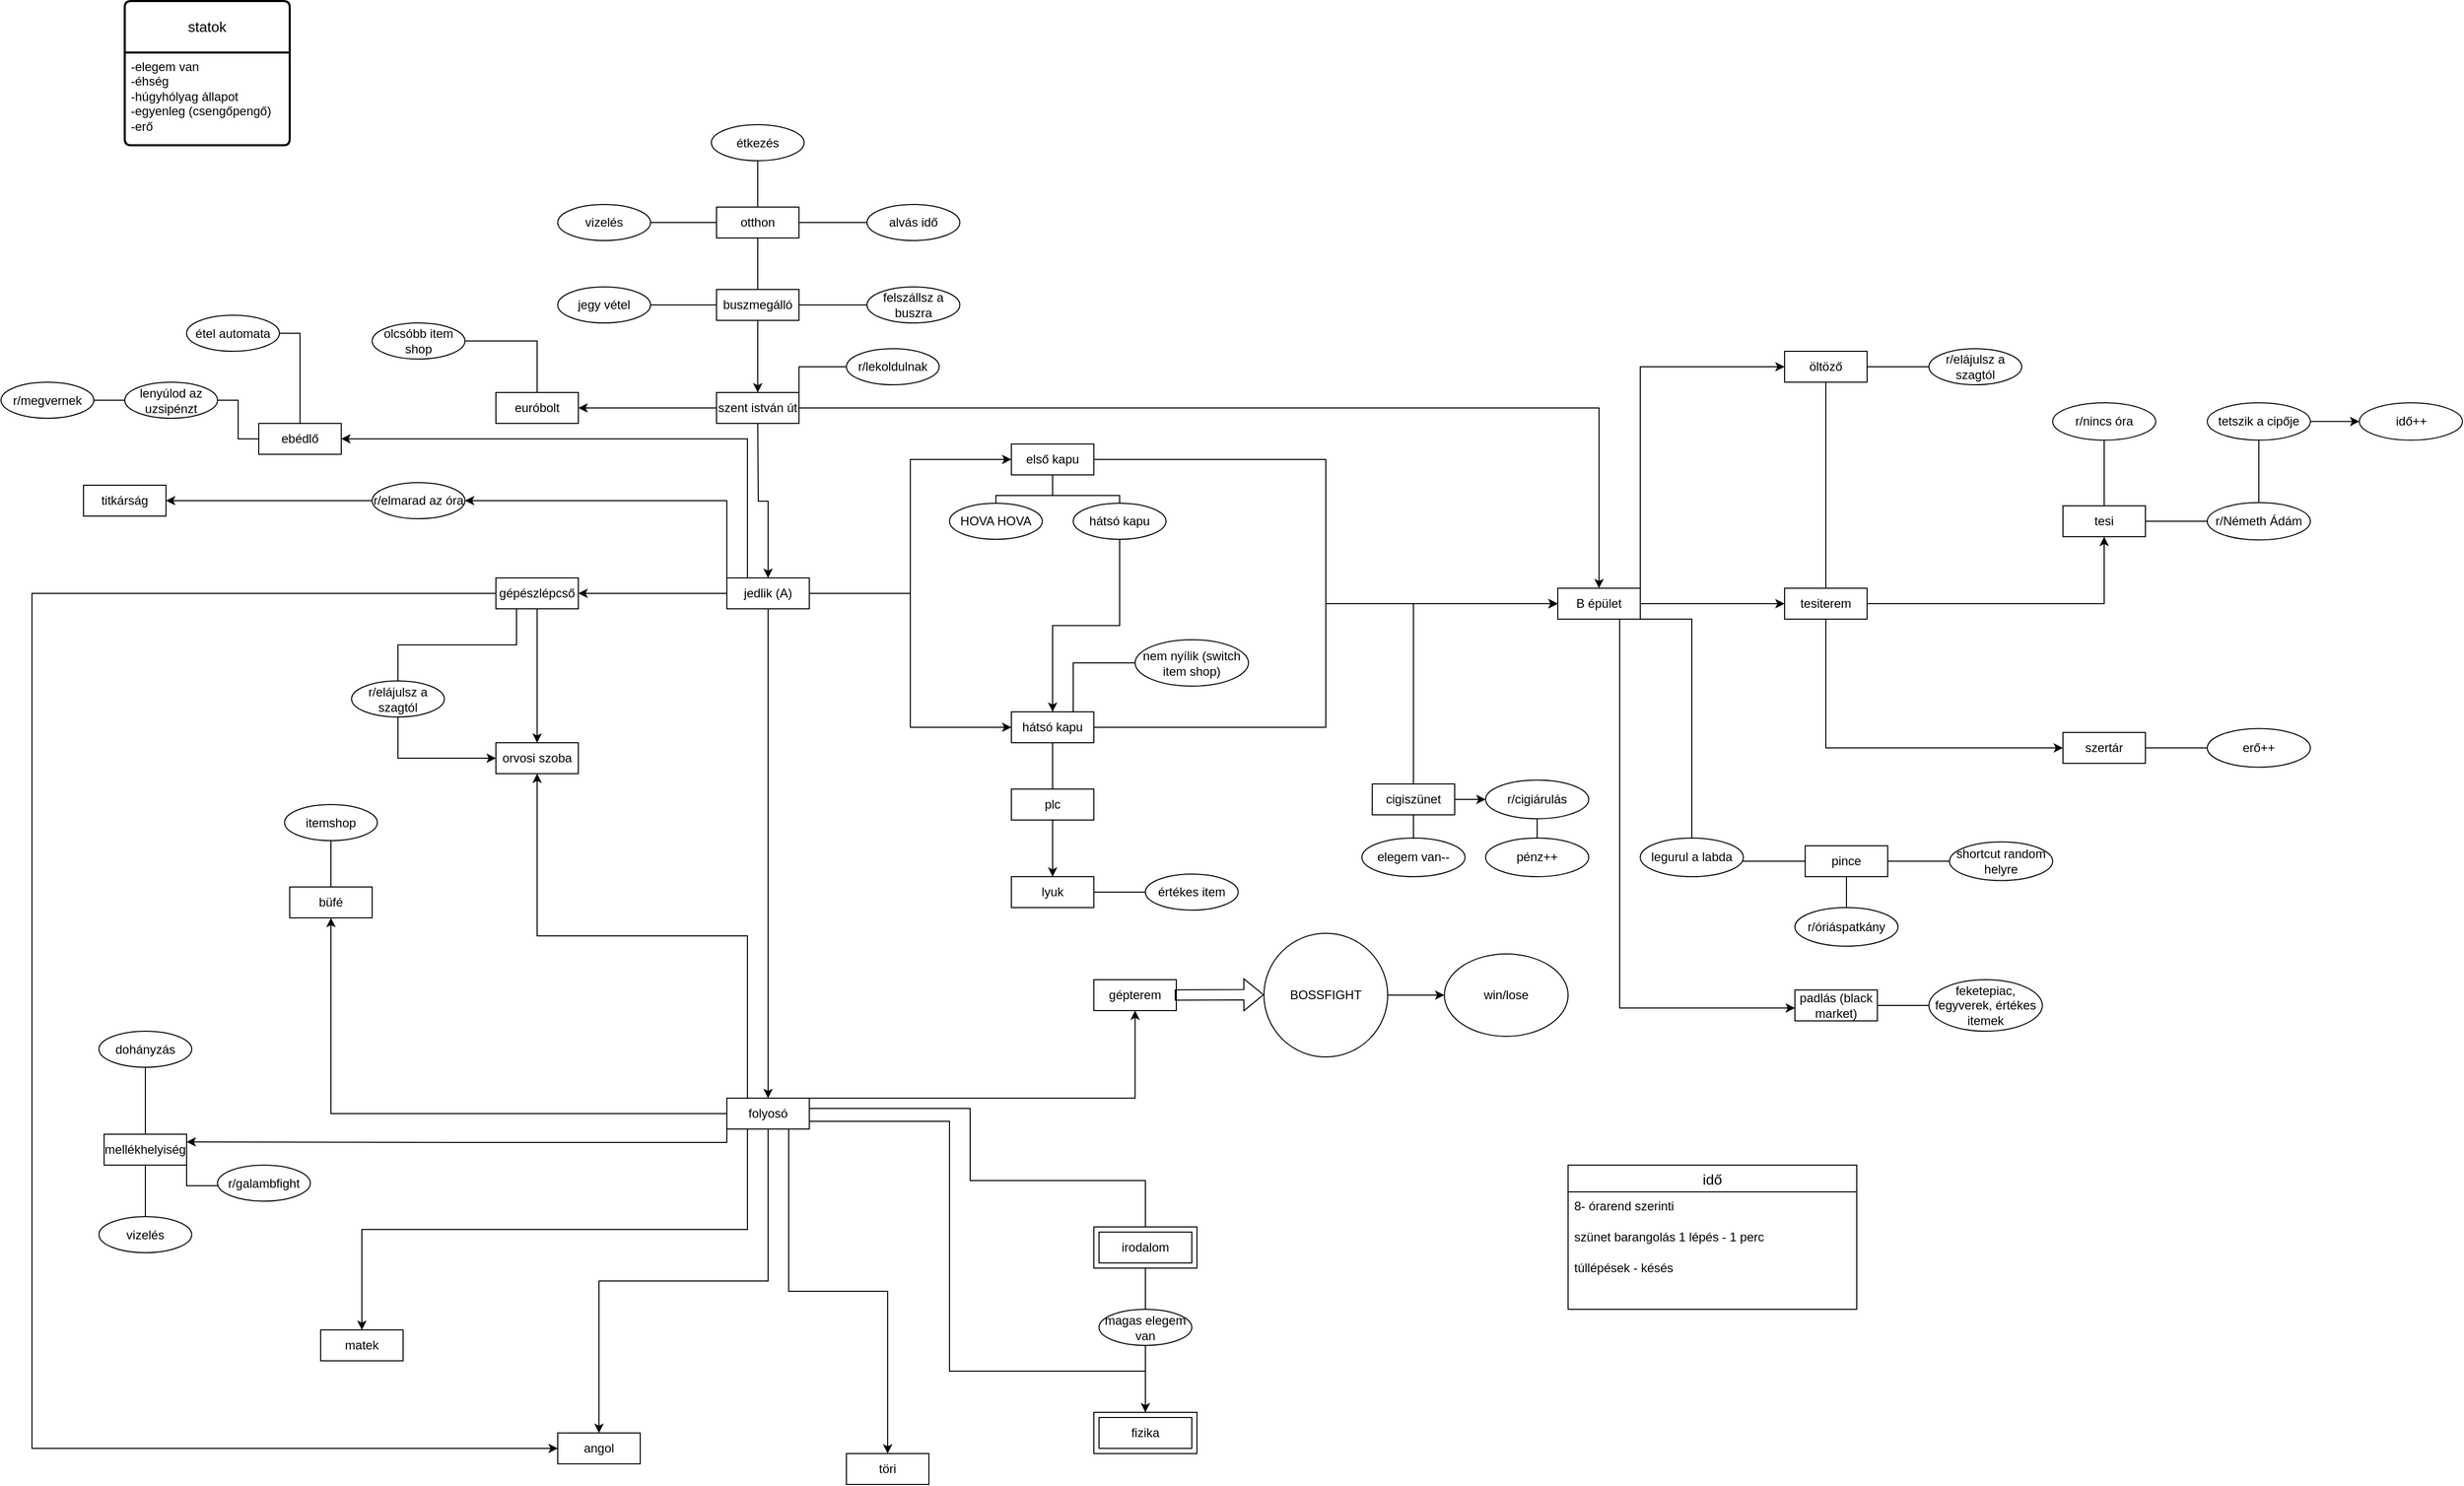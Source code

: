 <mxfile version="22.0.8" type="device">
  <diagram name="1 oldal" id="tu6M4VcM7T1I7CEPvptW">
    <mxGraphModel dx="2514" dy="2073" grid="1" gridSize="10" guides="1" tooltips="1" connect="1" arrows="1" fold="1" page="1" pageScale="1" pageWidth="827" pageHeight="1169" math="0" shadow="0">
      <root>
        <mxCell id="0" />
        <mxCell id="1" parent="0" />
        <mxCell id="aubDnxRcJxpnkFUwv6Uk-18" value="" style="edgeStyle=orthogonalEdgeStyle;rounded=0;orthogonalLoop=1;jettySize=auto;html=1;endArrow=none;endFill=0;" parent="1" source="aubDnxRcJxpnkFUwv6Uk-1" target="aubDnxRcJxpnkFUwv6Uk-17" edge="1">
          <mxGeometry relative="1" as="geometry" />
        </mxCell>
        <mxCell id="aubDnxRcJxpnkFUwv6Uk-1" value="otthon" style="rounded=0;whiteSpace=wrap;html=1;" parent="1" vertex="1">
          <mxGeometry x="374" y="60" width="80" height="30" as="geometry" />
        </mxCell>
        <mxCell id="aubDnxRcJxpnkFUwv6Uk-20" value="" style="edgeStyle=orthogonalEdgeStyle;rounded=0;orthogonalLoop=1;jettySize=auto;html=1;" parent="1" source="aubDnxRcJxpnkFUwv6Uk-17" target="aubDnxRcJxpnkFUwv6Uk-19" edge="1">
          <mxGeometry relative="1" as="geometry" />
        </mxCell>
        <mxCell id="aubDnxRcJxpnkFUwv6Uk-17" value="buszmegálló" style="rounded=0;whiteSpace=wrap;html=1;" parent="1" vertex="1">
          <mxGeometry x="374" y="140" width="80" height="30" as="geometry" />
        </mxCell>
        <mxCell id="aubDnxRcJxpnkFUwv6Uk-27" style="edgeStyle=orthogonalEdgeStyle;rounded=0;orthogonalLoop=1;jettySize=auto;html=1;exitX=1;exitY=0.5;exitDx=0;exitDy=0;" parent="1" source="aubDnxRcJxpnkFUwv6Uk-19" target="aubDnxRcJxpnkFUwv6Uk-25" edge="1">
          <mxGeometry relative="1" as="geometry" />
        </mxCell>
        <mxCell id="aubDnxRcJxpnkFUwv6Uk-82" style="edgeStyle=orthogonalEdgeStyle;rounded=0;orthogonalLoop=1;jettySize=auto;html=1;exitX=0;exitY=0.5;exitDx=0;exitDy=0;entryX=1;entryY=0.5;entryDx=0;entryDy=0;" parent="1" source="aubDnxRcJxpnkFUwv6Uk-19" target="aubDnxRcJxpnkFUwv6Uk-81" edge="1">
          <mxGeometry relative="1" as="geometry" />
        </mxCell>
        <mxCell id="aubDnxRcJxpnkFUwv6Uk-19" value="szent istván út" style="rounded=0;whiteSpace=wrap;html=1;" parent="1" vertex="1">
          <mxGeometry x="374" y="240" width="80" height="30" as="geometry" />
        </mxCell>
        <mxCell id="aubDnxRcJxpnkFUwv6Uk-21" value="" style="edgeStyle=orthogonalEdgeStyle;rounded=0;orthogonalLoop=1;jettySize=auto;html=1;" parent="1" target="aubDnxRcJxpnkFUwv6Uk-22" edge="1">
          <mxGeometry relative="1" as="geometry">
            <mxPoint x="414" y="270" as="sourcePoint" />
          </mxGeometry>
        </mxCell>
        <mxCell id="aubDnxRcJxpnkFUwv6Uk-24" value="" style="edgeStyle=orthogonalEdgeStyle;rounded=0;orthogonalLoop=1;jettySize=auto;html=1;" parent="1" source="aubDnxRcJxpnkFUwv6Uk-22" target="aubDnxRcJxpnkFUwv6Uk-23" edge="1">
          <mxGeometry relative="1" as="geometry" />
        </mxCell>
        <mxCell id="aubDnxRcJxpnkFUwv6Uk-29" style="edgeStyle=orthogonalEdgeStyle;rounded=0;orthogonalLoop=1;jettySize=auto;html=1;exitX=1;exitY=0.5;exitDx=0;exitDy=0;entryX=0;entryY=0.5;entryDx=0;entryDy=0;" parent="1" source="aubDnxRcJxpnkFUwv6Uk-22" target="aubDnxRcJxpnkFUwv6Uk-28" edge="1">
          <mxGeometry relative="1" as="geometry" />
        </mxCell>
        <mxCell id="aubDnxRcJxpnkFUwv6Uk-31" style="edgeStyle=orthogonalEdgeStyle;rounded=0;orthogonalLoop=1;jettySize=auto;html=1;exitX=1;exitY=0.5;exitDx=0;exitDy=0;entryX=0;entryY=0.5;entryDx=0;entryDy=0;" parent="1" source="aubDnxRcJxpnkFUwv6Uk-22" target="aubDnxRcJxpnkFUwv6Uk-26" edge="1">
          <mxGeometry relative="1" as="geometry" />
        </mxCell>
        <mxCell id="aubDnxRcJxpnkFUwv6Uk-84" style="edgeStyle=orthogonalEdgeStyle;rounded=0;orthogonalLoop=1;jettySize=auto;html=1;exitX=0;exitY=0.5;exitDx=0;exitDy=0;entryX=1;entryY=0.5;entryDx=0;entryDy=0;" parent="1" source="aubDnxRcJxpnkFUwv6Uk-22" target="aubDnxRcJxpnkFUwv6Uk-83" edge="1">
          <mxGeometry relative="1" as="geometry" />
        </mxCell>
        <mxCell id="aubDnxRcJxpnkFUwv6Uk-97" style="edgeStyle=orthogonalEdgeStyle;rounded=0;orthogonalLoop=1;jettySize=auto;html=1;exitX=0.25;exitY=0;exitDx=0;exitDy=0;entryX=1;entryY=0.5;entryDx=0;entryDy=0;" parent="1" source="aubDnxRcJxpnkFUwv6Uk-22" target="aubDnxRcJxpnkFUwv6Uk-96" edge="1">
          <mxGeometry relative="1" as="geometry" />
        </mxCell>
        <mxCell id="aubDnxRcJxpnkFUwv6Uk-99" style="edgeStyle=orthogonalEdgeStyle;rounded=0;orthogonalLoop=1;jettySize=auto;html=1;exitX=0;exitY=0;exitDx=0;exitDy=0;entryX=1;entryY=0.5;entryDx=0;entryDy=0;" parent="1" source="aubDnxRcJxpnkFUwv6Uk-124" target="aubDnxRcJxpnkFUwv6Uk-98" edge="1">
          <mxGeometry relative="1" as="geometry">
            <Array as="points">
              <mxPoint x="53" y="345" />
            </Array>
          </mxGeometry>
        </mxCell>
        <mxCell id="aubDnxRcJxpnkFUwv6Uk-22" value="jedlik (A)" style="rounded=0;whiteSpace=wrap;html=1;" parent="1" vertex="1">
          <mxGeometry x="384" y="420" width="80" height="30" as="geometry" />
        </mxCell>
        <mxCell id="aubDnxRcJxpnkFUwv6Uk-34" value="" style="edgeStyle=orthogonalEdgeStyle;rounded=0;orthogonalLoop=1;jettySize=auto;html=1;entryX=0.5;entryY=1;entryDx=0;entryDy=0;" parent="1" source="aubDnxRcJxpnkFUwv6Uk-23" target="aubDnxRcJxpnkFUwv6Uk-33" edge="1">
          <mxGeometry relative="1" as="geometry">
            <mxPoint x="-10" y="860" as="targetPoint" />
          </mxGeometry>
        </mxCell>
        <mxCell id="aubDnxRcJxpnkFUwv6Uk-36" style="edgeStyle=orthogonalEdgeStyle;rounded=0;orthogonalLoop=1;jettySize=auto;html=1;exitX=0;exitY=1;exitDx=0;exitDy=0;entryX=1;entryY=0.25;entryDx=0;entryDy=0;" parent="1" source="aubDnxRcJxpnkFUwv6Uk-23" target="aubDnxRcJxpnkFUwv6Uk-35" edge="1">
          <mxGeometry relative="1" as="geometry">
            <Array as="points">
              <mxPoint x="384" y="968" />
              <mxPoint x="130" y="968" />
            </Array>
          </mxGeometry>
        </mxCell>
        <mxCell id="aubDnxRcJxpnkFUwv6Uk-48" style="edgeStyle=orthogonalEdgeStyle;rounded=0;orthogonalLoop=1;jettySize=auto;html=1;exitX=1;exitY=0.5;exitDx=0;exitDy=0;" parent="1" source="aubDnxRcJxpnkFUwv6Uk-23" target="aubDnxRcJxpnkFUwv6Uk-47" edge="1">
          <mxGeometry relative="1" as="geometry">
            <Array as="points">
              <mxPoint x="464" y="925" />
            </Array>
          </mxGeometry>
        </mxCell>
        <mxCell id="aubDnxRcJxpnkFUwv6Uk-64" style="edgeStyle=orthogonalEdgeStyle;rounded=0;orthogonalLoop=1;jettySize=auto;html=1;exitX=1;exitY=0.25;exitDx=0;exitDy=0;entryX=0.5;entryY=0;entryDx=0;entryDy=0;endArrow=none;endFill=0;" parent="1" source="aubDnxRcJxpnkFUwv6Uk-23" target="aubDnxRcJxpnkFUwv6Uk-57" edge="1">
          <mxGeometry relative="1" as="geometry">
            <Array as="points">
              <mxPoint x="464" y="935" />
              <mxPoint x="620" y="935" />
              <mxPoint x="620" y="1005" />
              <mxPoint x="790" y="1005" />
            </Array>
          </mxGeometry>
        </mxCell>
        <mxCell id="aubDnxRcJxpnkFUwv6Uk-67" style="edgeStyle=orthogonalEdgeStyle;rounded=0;orthogonalLoop=1;jettySize=auto;html=1;exitX=1;exitY=0.75;exitDx=0;exitDy=0;" parent="1" source="aubDnxRcJxpnkFUwv6Uk-23" target="aubDnxRcJxpnkFUwv6Uk-58" edge="1">
          <mxGeometry relative="1" as="geometry">
            <Array as="points">
              <mxPoint x="600" y="948" />
              <mxPoint x="600" y="1190" />
            </Array>
          </mxGeometry>
        </mxCell>
        <mxCell id="aubDnxRcJxpnkFUwv6Uk-68" style="edgeStyle=orthogonalEdgeStyle;rounded=0;orthogonalLoop=1;jettySize=auto;html=1;exitX=0.75;exitY=1;exitDx=0;exitDy=0;" parent="1" source="aubDnxRcJxpnkFUwv6Uk-23" target="aubDnxRcJxpnkFUwv6Uk-52" edge="1">
          <mxGeometry relative="1" as="geometry" />
        </mxCell>
        <mxCell id="aubDnxRcJxpnkFUwv6Uk-69" style="edgeStyle=orthogonalEdgeStyle;rounded=0;orthogonalLoop=1;jettySize=auto;html=1;exitX=0.5;exitY=1;exitDx=0;exitDy=0;entryX=0.5;entryY=0;entryDx=0;entryDy=0;" parent="1" source="aubDnxRcJxpnkFUwv6Uk-23" target="aubDnxRcJxpnkFUwv6Uk-53" edge="1">
          <mxGeometry relative="1" as="geometry" />
        </mxCell>
        <mxCell id="aubDnxRcJxpnkFUwv6Uk-70" style="edgeStyle=orthogonalEdgeStyle;rounded=0;orthogonalLoop=1;jettySize=auto;html=1;exitX=0.25;exitY=1;exitDx=0;exitDy=0;entryX=0.5;entryY=0;entryDx=0;entryDy=0;" parent="1" source="aubDnxRcJxpnkFUwv6Uk-23" target="aubDnxRcJxpnkFUwv6Uk-54" edge="1">
          <mxGeometry relative="1" as="geometry" />
        </mxCell>
        <mxCell id="aubDnxRcJxpnkFUwv6Uk-87" style="edgeStyle=orthogonalEdgeStyle;rounded=0;orthogonalLoop=1;jettySize=auto;html=1;exitX=0.25;exitY=0;exitDx=0;exitDy=0;entryX=0.5;entryY=1;entryDx=0;entryDy=0;" parent="1" source="aubDnxRcJxpnkFUwv6Uk-23" target="aubDnxRcJxpnkFUwv6Uk-86" edge="1">
          <mxGeometry relative="1" as="geometry" />
        </mxCell>
        <mxCell id="aubDnxRcJxpnkFUwv6Uk-23" value="folyosó" style="rounded=0;whiteSpace=wrap;html=1;" parent="1" vertex="1">
          <mxGeometry x="384" y="925" width="80" height="30" as="geometry" />
        </mxCell>
        <mxCell id="aubDnxRcJxpnkFUwv6Uk-43" style="edgeStyle=orthogonalEdgeStyle;rounded=0;orthogonalLoop=1;jettySize=auto;html=1;exitX=1;exitY=0.5;exitDx=0;exitDy=0;" parent="1" source="aubDnxRcJxpnkFUwv6Uk-25" target="aubDnxRcJxpnkFUwv6Uk-37" edge="1">
          <mxGeometry relative="1" as="geometry" />
        </mxCell>
        <mxCell id="aubDnxRcJxpnkFUwv6Uk-44" style="edgeStyle=orthogonalEdgeStyle;rounded=0;orthogonalLoop=1;jettySize=auto;html=1;exitX=1;exitY=0;exitDx=0;exitDy=0;entryX=0;entryY=0.5;entryDx=0;entryDy=0;" parent="1" source="aubDnxRcJxpnkFUwv6Uk-25" target="aubDnxRcJxpnkFUwv6Uk-38" edge="1">
          <mxGeometry relative="1" as="geometry" />
        </mxCell>
        <mxCell id="aubDnxRcJxpnkFUwv6Uk-46" style="edgeStyle=orthogonalEdgeStyle;rounded=0;orthogonalLoop=1;jettySize=auto;html=1;exitX=0.75;exitY=1;exitDx=0;exitDy=0;entryX=0;entryY=0.25;entryDx=0;entryDy=0;" parent="1" source="aubDnxRcJxpnkFUwv6Uk-25" edge="1">
          <mxGeometry relative="1" as="geometry">
            <mxPoint x="1250" y="470" as="sourcePoint" />
            <mxPoint x="1420" y="837.5" as="targetPoint" />
            <Array as="points">
              <mxPoint x="1250" y="837" />
            </Array>
          </mxGeometry>
        </mxCell>
        <mxCell id="aubDnxRcJxpnkFUwv6Uk-25" value="B épület" style="rounded=0;whiteSpace=wrap;html=1;" parent="1" vertex="1">
          <mxGeometry x="1190" y="430" width="80" height="30" as="geometry" />
        </mxCell>
        <mxCell id="aubDnxRcJxpnkFUwv6Uk-32" style="edgeStyle=orthogonalEdgeStyle;rounded=0;orthogonalLoop=1;jettySize=auto;html=1;exitX=1;exitY=0.5;exitDx=0;exitDy=0;entryX=0;entryY=0.5;entryDx=0;entryDy=0;" parent="1" source="aubDnxRcJxpnkFUwv6Uk-26" target="aubDnxRcJxpnkFUwv6Uk-25" edge="1">
          <mxGeometry relative="1" as="geometry" />
        </mxCell>
        <mxCell id="aubDnxRcJxpnkFUwv6Uk-95" value="" style="edgeStyle=orthogonalEdgeStyle;rounded=0;orthogonalLoop=1;jettySize=auto;html=1;" parent="1" source="aubDnxRcJxpnkFUwv6Uk-26" target="aubDnxRcJxpnkFUwv6Uk-94" edge="1">
          <mxGeometry relative="1" as="geometry" />
        </mxCell>
        <mxCell id="aubDnxRcJxpnkFUwv6Uk-141" style="edgeStyle=orthogonalEdgeStyle;rounded=0;orthogonalLoop=1;jettySize=auto;html=1;exitX=0.75;exitY=0;exitDx=0;exitDy=0;entryX=0;entryY=0.5;entryDx=0;entryDy=0;endArrow=none;endFill=0;" parent="1" source="aubDnxRcJxpnkFUwv6Uk-26" target="aubDnxRcJxpnkFUwv6Uk-140" edge="1">
          <mxGeometry relative="1" as="geometry" />
        </mxCell>
        <mxCell id="aubDnxRcJxpnkFUwv6Uk-26" value="hátsó kapu" style="rounded=0;whiteSpace=wrap;html=1;" parent="1" vertex="1">
          <mxGeometry x="660" y="550" width="80" height="30" as="geometry" />
        </mxCell>
        <mxCell id="aubDnxRcJxpnkFUwv6Uk-30" style="edgeStyle=orthogonalEdgeStyle;rounded=0;orthogonalLoop=1;jettySize=auto;html=1;exitX=1;exitY=0.5;exitDx=0;exitDy=0;entryX=0;entryY=0.5;entryDx=0;entryDy=0;" parent="1" source="aubDnxRcJxpnkFUwv6Uk-28" target="aubDnxRcJxpnkFUwv6Uk-25" edge="1">
          <mxGeometry relative="1" as="geometry" />
        </mxCell>
        <mxCell id="aubDnxRcJxpnkFUwv6Uk-133" style="edgeStyle=orthogonalEdgeStyle;rounded=0;orthogonalLoop=1;jettySize=auto;html=1;exitX=0.5;exitY=1;exitDx=0;exitDy=0;entryX=0.5;entryY=0;entryDx=0;entryDy=0;endArrow=none;endFill=0;" parent="1" source="aubDnxRcJxpnkFUwv6Uk-28" target="aubDnxRcJxpnkFUwv6Uk-130" edge="1">
          <mxGeometry relative="1" as="geometry">
            <Array as="points">
              <mxPoint x="700" y="340" />
              <mxPoint x="765" y="340" />
            </Array>
          </mxGeometry>
        </mxCell>
        <mxCell id="aubDnxRcJxpnkFUwv6Uk-135" style="edgeStyle=orthogonalEdgeStyle;rounded=0;orthogonalLoop=1;jettySize=auto;html=1;exitX=0.5;exitY=1;exitDx=0;exitDy=0;endArrow=none;endFill=0;" parent="1" source="aubDnxRcJxpnkFUwv6Uk-28" target="aubDnxRcJxpnkFUwv6Uk-126" edge="1">
          <mxGeometry relative="1" as="geometry" />
        </mxCell>
        <mxCell id="aubDnxRcJxpnkFUwv6Uk-28" value="első kapu" style="rounded=0;whiteSpace=wrap;html=1;" parent="1" vertex="1">
          <mxGeometry x="660" y="290" width="80" height="30" as="geometry" />
        </mxCell>
        <mxCell id="aubDnxRcJxpnkFUwv6Uk-146" style="edgeStyle=orthogonalEdgeStyle;rounded=0;orthogonalLoop=1;jettySize=auto;html=1;exitX=0.5;exitY=0;exitDx=0;exitDy=0;endArrow=none;endFill=0;" parent="1" source="aubDnxRcJxpnkFUwv6Uk-33" target="aubDnxRcJxpnkFUwv6Uk-145" edge="1">
          <mxGeometry relative="1" as="geometry" />
        </mxCell>
        <mxCell id="aubDnxRcJxpnkFUwv6Uk-33" value="büfé" style="rounded=0;whiteSpace=wrap;html=1;" parent="1" vertex="1">
          <mxGeometry x="-40" y="720" width="80" height="30" as="geometry" />
        </mxCell>
        <mxCell id="aubDnxRcJxpnkFUwv6Uk-161" style="edgeStyle=orthogonalEdgeStyle;rounded=0;orthogonalLoop=1;jettySize=auto;html=1;exitX=0.5;exitY=1;exitDx=0;exitDy=0;endArrow=none;endFill=0;" parent="1" source="aubDnxRcJxpnkFUwv6Uk-35" target="aubDnxRcJxpnkFUwv6Uk-160" edge="1">
          <mxGeometry relative="1" as="geometry" />
        </mxCell>
        <mxCell id="aubDnxRcJxpnkFUwv6Uk-162" style="edgeStyle=orthogonalEdgeStyle;rounded=0;orthogonalLoop=1;jettySize=auto;html=1;exitX=0.5;exitY=0;exitDx=0;exitDy=0;endArrow=none;endFill=0;" parent="1" source="aubDnxRcJxpnkFUwv6Uk-35" target="aubDnxRcJxpnkFUwv6Uk-159" edge="1">
          <mxGeometry relative="1" as="geometry" />
        </mxCell>
        <mxCell id="aubDnxRcJxpnkFUwv6Uk-164" style="edgeStyle=orthogonalEdgeStyle;rounded=0;orthogonalLoop=1;jettySize=auto;html=1;exitX=1;exitY=1;exitDx=0;exitDy=0;endArrow=none;endFill=0;" parent="1" source="aubDnxRcJxpnkFUwv6Uk-35" target="aubDnxRcJxpnkFUwv6Uk-163" edge="1">
          <mxGeometry relative="1" as="geometry">
            <Array as="points">
              <mxPoint x="-140" y="1010" />
            </Array>
          </mxGeometry>
        </mxCell>
        <mxCell id="aubDnxRcJxpnkFUwv6Uk-35" value="mellékhelyiség" style="rounded=0;whiteSpace=wrap;html=1;" parent="1" vertex="1">
          <mxGeometry x="-220" y="960" width="80" height="30" as="geometry" />
        </mxCell>
        <mxCell id="aubDnxRcJxpnkFUwv6Uk-72" value="" style="edgeStyle=orthogonalEdgeStyle;rounded=0;orthogonalLoop=1;jettySize=auto;html=1;" parent="1" source="aubDnxRcJxpnkFUwv6Uk-37" target="aubDnxRcJxpnkFUwv6Uk-71" edge="1">
          <mxGeometry relative="1" as="geometry" />
        </mxCell>
        <mxCell id="aubDnxRcJxpnkFUwv6Uk-101" style="edgeStyle=orthogonalEdgeStyle;rounded=0;orthogonalLoop=1;jettySize=auto;html=1;exitX=0.5;exitY=1;exitDx=0;exitDy=0;entryX=0;entryY=0.5;entryDx=0;entryDy=0;" parent="1" source="aubDnxRcJxpnkFUwv6Uk-37" target="aubDnxRcJxpnkFUwv6Uk-100" edge="1">
          <mxGeometry relative="1" as="geometry" />
        </mxCell>
        <mxCell id="aubDnxRcJxpnkFUwv6Uk-37" value="tesiterem" style="rounded=0;whiteSpace=wrap;html=1;" parent="1" vertex="1">
          <mxGeometry x="1410" y="430" width="80" height="30" as="geometry" />
        </mxCell>
        <mxCell id="aubDnxRcJxpnkFUwv6Uk-39" value="" style="edgeStyle=orthogonalEdgeStyle;rounded=0;orthogonalLoop=1;jettySize=auto;html=1;endArrow=none;endFill=0;" parent="1" source="aubDnxRcJxpnkFUwv6Uk-38" target="aubDnxRcJxpnkFUwv6Uk-37" edge="1">
          <mxGeometry relative="1" as="geometry" />
        </mxCell>
        <mxCell id="aubDnxRcJxpnkFUwv6Uk-38" value="öltöző" style="rounded=0;whiteSpace=wrap;html=1;" parent="1" vertex="1">
          <mxGeometry x="1410" y="200" width="80" height="30" as="geometry" />
        </mxCell>
        <mxCell id="aubDnxRcJxpnkFUwv6Uk-171" style="edgeStyle=orthogonalEdgeStyle;rounded=0;orthogonalLoop=1;jettySize=auto;html=1;exitX=1;exitY=0.5;exitDx=0;exitDy=0;endArrow=none;endFill=0;" parent="1" source="aubDnxRcJxpnkFUwv6Uk-40" target="aubDnxRcJxpnkFUwv6Uk-170" edge="1">
          <mxGeometry relative="1" as="geometry" />
        </mxCell>
        <mxCell id="aubDnxRcJxpnkFUwv6Uk-173" style="edgeStyle=orthogonalEdgeStyle;rounded=0;orthogonalLoop=1;jettySize=auto;html=1;exitX=0.5;exitY=1;exitDx=0;exitDy=0;endArrow=none;endFill=0;" parent="1" source="aubDnxRcJxpnkFUwv6Uk-40" target="aubDnxRcJxpnkFUwv6Uk-172" edge="1">
          <mxGeometry relative="1" as="geometry" />
        </mxCell>
        <mxCell id="aubDnxRcJxpnkFUwv6Uk-40" value="pince" style="rounded=0;whiteSpace=wrap;html=1;" parent="1" vertex="1">
          <mxGeometry x="1430" y="680" width="80" height="30" as="geometry" />
        </mxCell>
        <mxCell id="aubDnxRcJxpnkFUwv6Uk-180" style="edgeStyle=orthogonalEdgeStyle;rounded=0;orthogonalLoop=1;jettySize=auto;html=1;exitX=1;exitY=0.5;exitDx=0;exitDy=0;endArrow=none;endFill=0;" parent="1" source="aubDnxRcJxpnkFUwv6Uk-45" target="aubDnxRcJxpnkFUwv6Uk-179" edge="1">
          <mxGeometry relative="1" as="geometry" />
        </mxCell>
        <mxCell id="aubDnxRcJxpnkFUwv6Uk-45" value="padlás (black market)" style="rounded=0;whiteSpace=wrap;html=1;" parent="1" vertex="1">
          <mxGeometry x="1420" y="820" width="80" height="30" as="geometry" />
        </mxCell>
        <mxCell id="aubDnxRcJxpnkFUwv6Uk-47" value="gépterem" style="rounded=0;whiteSpace=wrap;html=1;" parent="1" vertex="1">
          <mxGeometry x="740" y="810" width="80" height="30" as="geometry" />
        </mxCell>
        <mxCell id="aubDnxRcJxpnkFUwv6Uk-52" value="töri" style="rounded=0;whiteSpace=wrap;html=1;" parent="1" vertex="1">
          <mxGeometry x="500" y="1270" width="80" height="30" as="geometry" />
        </mxCell>
        <mxCell id="aubDnxRcJxpnkFUwv6Uk-53" value="angol" style="rounded=0;whiteSpace=wrap;html=1;" parent="1" vertex="1">
          <mxGeometry x="220" y="1250" width="80" height="30" as="geometry" />
        </mxCell>
        <mxCell id="aubDnxRcJxpnkFUwv6Uk-54" value="matek" style="rounded=0;whiteSpace=wrap;html=1;" parent="1" vertex="1">
          <mxGeometry x="-10" y="1150" width="80" height="30" as="geometry" />
        </mxCell>
        <mxCell id="aubDnxRcJxpnkFUwv6Uk-157" value="" style="edgeStyle=orthogonalEdgeStyle;rounded=0;orthogonalLoop=1;jettySize=auto;html=1;endArrow=none;endFill=0;" parent="1" source="aubDnxRcJxpnkFUwv6Uk-57" target="aubDnxRcJxpnkFUwv6Uk-156" edge="1">
          <mxGeometry relative="1" as="geometry" />
        </mxCell>
        <mxCell id="aubDnxRcJxpnkFUwv6Uk-57" value="irodalom" style="shape=ext;margin=3;double=1;whiteSpace=wrap;html=1;align=center;" parent="1" vertex="1">
          <mxGeometry x="740" y="1050" width="100" height="40" as="geometry" />
        </mxCell>
        <mxCell id="aubDnxRcJxpnkFUwv6Uk-158" style="edgeStyle=orthogonalEdgeStyle;rounded=0;orthogonalLoop=1;jettySize=auto;html=1;exitX=0.5;exitY=0;exitDx=0;exitDy=0;endArrow=none;endFill=0;" parent="1" source="aubDnxRcJxpnkFUwv6Uk-58" target="aubDnxRcJxpnkFUwv6Uk-156" edge="1">
          <mxGeometry relative="1" as="geometry" />
        </mxCell>
        <mxCell id="aubDnxRcJxpnkFUwv6Uk-58" value="fizika" style="shape=ext;margin=3;double=1;whiteSpace=wrap;html=1;align=center;" parent="1" vertex="1">
          <mxGeometry x="740" y="1230" width="100" height="40" as="geometry" />
        </mxCell>
        <mxCell id="aubDnxRcJxpnkFUwv6Uk-71" value="tesi" style="rounded=0;whiteSpace=wrap;html=1;" parent="1" vertex="1">
          <mxGeometry x="1680" y="350" width="80" height="30" as="geometry" />
        </mxCell>
        <mxCell id="aubDnxRcJxpnkFUwv6Uk-75" value="" style="shape=tableRow;horizontal=0;startSize=0;swimlaneHead=0;swimlaneBody=0;fillColor=none;collapsible=0;dropTarget=0;points=[[0,0.5],[1,0.5]];portConstraint=eastwest;top=0;left=0;right=0;bottom=0;" parent="1" vertex="1">
          <mxGeometry x="20" y="115" width="180" height="30" as="geometry" />
        </mxCell>
        <mxCell id="aubDnxRcJxpnkFUwv6Uk-76" value="" style="shape=partialRectangle;connectable=0;fillColor=none;top=0;left=0;bottom=0;right=0;editable=1;overflow=hidden;whiteSpace=wrap;html=1;" parent="aubDnxRcJxpnkFUwv6Uk-75" vertex="1">
          <mxGeometry width="30" height="30" as="geometry">
            <mxRectangle width="30" height="30" as="alternateBounds" />
          </mxGeometry>
        </mxCell>
        <mxCell id="aubDnxRcJxpnkFUwv6Uk-79" value="statok" style="swimlane;childLayout=stackLayout;horizontal=1;startSize=50;horizontalStack=0;rounded=1;fontSize=14;fontStyle=0;strokeWidth=2;resizeParent=0;resizeLast=1;shadow=0;dashed=0;align=center;arcSize=4;whiteSpace=wrap;html=1;" parent="1" vertex="1">
          <mxGeometry x="-200" y="-140" width="160" height="140" as="geometry">
            <mxRectangle x="-200" y="-140" width="80" height="50" as="alternateBounds" />
          </mxGeometry>
        </mxCell>
        <mxCell id="aubDnxRcJxpnkFUwv6Uk-80" value="-elegem van&lt;br&gt;-éhség&lt;br&gt;-húgyhólyag állapot&lt;br&gt;-egyenleg (csengőpengő)&lt;br&gt;-erő" style="align=left;strokeColor=none;fillColor=none;spacingLeft=4;fontSize=12;verticalAlign=top;resizable=0;rotatable=0;part=1;html=1;" parent="aubDnxRcJxpnkFUwv6Uk-79" vertex="1">
          <mxGeometry y="50" width="160" height="90" as="geometry" />
        </mxCell>
        <mxCell id="aubDnxRcJxpnkFUwv6Uk-81" value="euróbolt" style="rounded=0;whiteSpace=wrap;html=1;" parent="1" vertex="1">
          <mxGeometry x="160" y="240" width="80" height="30" as="geometry" />
        </mxCell>
        <mxCell id="aubDnxRcJxpnkFUwv6Uk-85" style="edgeStyle=orthogonalEdgeStyle;rounded=0;orthogonalLoop=1;jettySize=auto;html=1;exitX=0;exitY=0.5;exitDx=0;exitDy=0;entryX=0;entryY=0.5;entryDx=0;entryDy=0;" parent="1" source="aubDnxRcJxpnkFUwv6Uk-83" target="aubDnxRcJxpnkFUwv6Uk-53" edge="1">
          <mxGeometry relative="1" as="geometry">
            <Array as="points">
              <mxPoint x="-290" y="435" />
              <mxPoint x="-290" y="1265" />
            </Array>
          </mxGeometry>
        </mxCell>
        <mxCell id="aubDnxRcJxpnkFUwv6Uk-88" style="edgeStyle=orthogonalEdgeStyle;rounded=0;orthogonalLoop=1;jettySize=auto;html=1;exitX=0.5;exitY=1;exitDx=0;exitDy=0;entryX=0.5;entryY=0;entryDx=0;entryDy=0;" parent="1" source="aubDnxRcJxpnkFUwv6Uk-83" target="aubDnxRcJxpnkFUwv6Uk-86" edge="1">
          <mxGeometry relative="1" as="geometry" />
        </mxCell>
        <mxCell id="aubDnxRcJxpnkFUwv6Uk-143" style="edgeStyle=orthogonalEdgeStyle;rounded=0;orthogonalLoop=1;jettySize=auto;html=1;exitX=0.25;exitY=1;exitDx=0;exitDy=0;endArrow=none;endFill=0;" parent="1" source="aubDnxRcJxpnkFUwv6Uk-83" target="aubDnxRcJxpnkFUwv6Uk-142" edge="1">
          <mxGeometry relative="1" as="geometry" />
        </mxCell>
        <mxCell id="aubDnxRcJxpnkFUwv6Uk-83" value="gépészlépcső" style="rounded=0;whiteSpace=wrap;html=1;" parent="1" vertex="1">
          <mxGeometry x="160" y="420" width="80" height="30" as="geometry" />
        </mxCell>
        <mxCell id="aubDnxRcJxpnkFUwv6Uk-86" value="orvosi szoba" style="rounded=0;whiteSpace=wrap;html=1;" parent="1" vertex="1">
          <mxGeometry x="160" y="580" width="80" height="30" as="geometry" />
        </mxCell>
        <mxCell id="aubDnxRcJxpnkFUwv6Uk-92" style="edgeStyle=orthogonalEdgeStyle;rounded=0;orthogonalLoop=1;jettySize=auto;html=1;exitX=0.5;exitY=0;exitDx=0;exitDy=0;entryX=0;entryY=0.5;entryDx=0;entryDy=0;" parent="1" source="aubDnxRcJxpnkFUwv6Uk-89" target="aubDnxRcJxpnkFUwv6Uk-25" edge="1">
          <mxGeometry relative="1" as="geometry" />
        </mxCell>
        <mxCell id="aubDnxRcJxpnkFUwv6Uk-194" style="edgeStyle=orthogonalEdgeStyle;rounded=0;orthogonalLoop=1;jettySize=auto;html=1;exitX=1;exitY=0.5;exitDx=0;exitDy=0;" parent="1" source="aubDnxRcJxpnkFUwv6Uk-89" target="aubDnxRcJxpnkFUwv6Uk-193" edge="1">
          <mxGeometry relative="1" as="geometry" />
        </mxCell>
        <mxCell id="aubDnxRcJxpnkFUwv6Uk-89" value="cigiszünet" style="rounded=0;whiteSpace=wrap;html=1;" parent="1" vertex="1">
          <mxGeometry x="1010" y="620" width="80" height="30" as="geometry" />
        </mxCell>
        <mxCell id="aubDnxRcJxpnkFUwv6Uk-93" value="plc" style="rounded=0;whiteSpace=wrap;html=1;" parent="1" vertex="1">
          <mxGeometry x="660" y="625" width="80" height="30" as="geometry" />
        </mxCell>
        <mxCell id="aubDnxRcJxpnkFUwv6Uk-139" style="edgeStyle=orthogonalEdgeStyle;rounded=0;orthogonalLoop=1;jettySize=auto;html=1;exitX=1;exitY=0.5;exitDx=0;exitDy=0;endArrow=none;endFill=0;" parent="1" source="aubDnxRcJxpnkFUwv6Uk-94" target="aubDnxRcJxpnkFUwv6Uk-138" edge="1">
          <mxGeometry relative="1" as="geometry" />
        </mxCell>
        <mxCell id="aubDnxRcJxpnkFUwv6Uk-94" value="lyuk" style="rounded=0;whiteSpace=wrap;html=1;" parent="1" vertex="1">
          <mxGeometry x="660" y="710" width="80" height="30" as="geometry" />
        </mxCell>
        <mxCell id="aubDnxRcJxpnkFUwv6Uk-96" value="ebédlő" style="rounded=0;whiteSpace=wrap;html=1;" parent="1" vertex="1">
          <mxGeometry x="-70" y="270" width="80" height="30" as="geometry" />
        </mxCell>
        <mxCell id="aubDnxRcJxpnkFUwv6Uk-98" value="titkárság" style="rounded=0;whiteSpace=wrap;html=1;" parent="1" vertex="1">
          <mxGeometry x="-240" y="330" width="80" height="30" as="geometry" />
        </mxCell>
        <mxCell id="aubDnxRcJxpnkFUwv6Uk-166" style="edgeStyle=orthogonalEdgeStyle;rounded=0;orthogonalLoop=1;jettySize=auto;html=1;exitX=1;exitY=0.5;exitDx=0;exitDy=0;endArrow=none;endFill=0;" parent="1" source="aubDnxRcJxpnkFUwv6Uk-100" target="aubDnxRcJxpnkFUwv6Uk-165" edge="1">
          <mxGeometry relative="1" as="geometry" />
        </mxCell>
        <mxCell id="aubDnxRcJxpnkFUwv6Uk-100" value="szertár" style="rounded=0;whiteSpace=wrap;html=1;" parent="1" vertex="1">
          <mxGeometry x="1680" y="570" width="80" height="30" as="geometry" />
        </mxCell>
        <mxCell id="aubDnxRcJxpnkFUwv6Uk-104" value="" style="edgeStyle=orthogonalEdgeStyle;rounded=0;orthogonalLoop=1;jettySize=auto;html=1;endArrow=none;endFill=0;" parent="1" source="aubDnxRcJxpnkFUwv6Uk-103" target="aubDnxRcJxpnkFUwv6Uk-1" edge="1">
          <mxGeometry relative="1" as="geometry" />
        </mxCell>
        <mxCell id="aubDnxRcJxpnkFUwv6Uk-103" value="vizelés" style="ellipse;whiteSpace=wrap;html=1;align=center;" parent="1" vertex="1">
          <mxGeometry x="220" y="57.5" width="90" height="35" as="geometry" />
        </mxCell>
        <mxCell id="aubDnxRcJxpnkFUwv6Uk-106" value="" style="edgeStyle=orthogonalEdgeStyle;rounded=0;orthogonalLoop=1;jettySize=auto;html=1;endArrow=none;endFill=0;" parent="1" source="aubDnxRcJxpnkFUwv6Uk-105" target="aubDnxRcJxpnkFUwv6Uk-1" edge="1">
          <mxGeometry relative="1" as="geometry" />
        </mxCell>
        <mxCell id="aubDnxRcJxpnkFUwv6Uk-105" value="alvás idő" style="ellipse;whiteSpace=wrap;html=1;align=center;" parent="1" vertex="1">
          <mxGeometry x="520" y="57.5" width="90" height="35" as="geometry" />
        </mxCell>
        <mxCell id="aubDnxRcJxpnkFUwv6Uk-108" value="" style="edgeStyle=orthogonalEdgeStyle;rounded=0;orthogonalLoop=1;jettySize=auto;html=1;endArrow=none;endFill=0;" parent="1" source="aubDnxRcJxpnkFUwv6Uk-107" target="aubDnxRcJxpnkFUwv6Uk-1" edge="1">
          <mxGeometry relative="1" as="geometry">
            <Array as="points">
              <mxPoint x="414" y="30" />
              <mxPoint x="414" y="30" />
            </Array>
          </mxGeometry>
        </mxCell>
        <mxCell id="aubDnxRcJxpnkFUwv6Uk-107" value="étkezés" style="ellipse;whiteSpace=wrap;html=1;align=center;" parent="1" vertex="1">
          <mxGeometry x="369" y="-20" width="90" height="35" as="geometry" />
        </mxCell>
        <mxCell id="aubDnxRcJxpnkFUwv6Uk-112" value="" style="edgeStyle=orthogonalEdgeStyle;rounded=0;orthogonalLoop=1;jettySize=auto;html=1;endArrow=none;endFill=0;" parent="1" source="aubDnxRcJxpnkFUwv6Uk-109" target="aubDnxRcJxpnkFUwv6Uk-17" edge="1">
          <mxGeometry relative="1" as="geometry" />
        </mxCell>
        <mxCell id="aubDnxRcJxpnkFUwv6Uk-109" value="jegy vétel" style="ellipse;whiteSpace=wrap;html=1;align=center;" parent="1" vertex="1">
          <mxGeometry x="220" y="137.5" width="90" height="35" as="geometry" />
        </mxCell>
        <mxCell id="aubDnxRcJxpnkFUwv6Uk-111" value="" style="edgeStyle=orthogonalEdgeStyle;rounded=0;orthogonalLoop=1;jettySize=auto;html=1;endArrow=none;endFill=0;" parent="1" source="aubDnxRcJxpnkFUwv6Uk-110" target="aubDnxRcJxpnkFUwv6Uk-17" edge="1">
          <mxGeometry relative="1" as="geometry" />
        </mxCell>
        <mxCell id="aubDnxRcJxpnkFUwv6Uk-110" value="felszállsz a buszra" style="ellipse;whiteSpace=wrap;html=1;align=center;" parent="1" vertex="1">
          <mxGeometry x="520" y="137.5" width="90" height="35" as="geometry" />
        </mxCell>
        <mxCell id="aubDnxRcJxpnkFUwv6Uk-114" style="edgeStyle=orthogonalEdgeStyle;rounded=0;orthogonalLoop=1;jettySize=auto;html=1;exitX=0;exitY=0.5;exitDx=0;exitDy=0;entryX=1;entryY=0;entryDx=0;entryDy=0;endArrow=none;endFill=0;" parent="1" source="aubDnxRcJxpnkFUwv6Uk-113" target="aubDnxRcJxpnkFUwv6Uk-19" edge="1">
          <mxGeometry relative="1" as="geometry" />
        </mxCell>
        <mxCell id="aubDnxRcJxpnkFUwv6Uk-113" value="r/lekoldulnak" style="ellipse;whiteSpace=wrap;html=1;align=center;" parent="1" vertex="1">
          <mxGeometry x="500" y="197.5" width="90" height="35" as="geometry" />
        </mxCell>
        <mxCell id="aubDnxRcJxpnkFUwv6Uk-116" style="edgeStyle=orthogonalEdgeStyle;rounded=0;orthogonalLoop=1;jettySize=auto;html=1;exitX=1;exitY=0.5;exitDx=0;exitDy=0;endArrow=none;endFill=0;" parent="1" source="aubDnxRcJxpnkFUwv6Uk-115" target="aubDnxRcJxpnkFUwv6Uk-81" edge="1">
          <mxGeometry relative="1" as="geometry" />
        </mxCell>
        <mxCell id="aubDnxRcJxpnkFUwv6Uk-115" value="olcsóbb item shop" style="ellipse;whiteSpace=wrap;html=1;align=center;" parent="1" vertex="1">
          <mxGeometry x="40" y="172.5" width="90" height="35" as="geometry" />
        </mxCell>
        <mxCell id="aubDnxRcJxpnkFUwv6Uk-118" style="edgeStyle=orthogonalEdgeStyle;rounded=0;orthogonalLoop=1;jettySize=auto;html=1;exitX=1;exitY=0.5;exitDx=0;exitDy=0;endArrow=none;endFill=0;" parent="1" source="aubDnxRcJxpnkFUwv6Uk-117" target="aubDnxRcJxpnkFUwv6Uk-96" edge="1">
          <mxGeometry relative="1" as="geometry" />
        </mxCell>
        <mxCell id="aubDnxRcJxpnkFUwv6Uk-117" value="étel automata" style="ellipse;whiteSpace=wrap;html=1;align=center;" parent="1" vertex="1">
          <mxGeometry x="-140" y="165" width="90" height="35" as="geometry" />
        </mxCell>
        <mxCell id="aubDnxRcJxpnkFUwv6Uk-120" style="edgeStyle=orthogonalEdgeStyle;rounded=0;orthogonalLoop=1;jettySize=auto;html=1;exitX=1;exitY=0.5;exitDx=0;exitDy=0;entryX=0;entryY=0.5;entryDx=0;entryDy=0;endArrow=none;endFill=0;" parent="1" source="aubDnxRcJxpnkFUwv6Uk-119" target="aubDnxRcJxpnkFUwv6Uk-96" edge="1">
          <mxGeometry relative="1" as="geometry" />
        </mxCell>
        <mxCell id="aubDnxRcJxpnkFUwv6Uk-123" value="" style="edgeStyle=orthogonalEdgeStyle;rounded=0;orthogonalLoop=1;jettySize=auto;html=1;endArrow=none;endFill=0;" parent="1" source="aubDnxRcJxpnkFUwv6Uk-119" target="aubDnxRcJxpnkFUwv6Uk-122" edge="1">
          <mxGeometry relative="1" as="geometry" />
        </mxCell>
        <mxCell id="aubDnxRcJxpnkFUwv6Uk-119" value="lenyúlod az uzsipénzt" style="ellipse;whiteSpace=wrap;html=1;align=center;" parent="1" vertex="1">
          <mxGeometry x="-200" y="230" width="90" height="35" as="geometry" />
        </mxCell>
        <mxCell id="aubDnxRcJxpnkFUwv6Uk-122" value="r/megvernek" style="ellipse;whiteSpace=wrap;html=1;align=center;" parent="1" vertex="1">
          <mxGeometry x="-320" y="230" width="90" height="35" as="geometry" />
        </mxCell>
        <mxCell id="aubDnxRcJxpnkFUwv6Uk-125" value="" style="edgeStyle=orthogonalEdgeStyle;rounded=0;orthogonalLoop=1;jettySize=auto;html=1;exitX=0;exitY=0;exitDx=0;exitDy=0;entryX=1;entryY=0.5;entryDx=0;entryDy=0;" parent="1" source="aubDnxRcJxpnkFUwv6Uk-22" target="aubDnxRcJxpnkFUwv6Uk-124" edge="1">
          <mxGeometry relative="1" as="geometry">
            <mxPoint x="384" y="420" as="sourcePoint" />
            <mxPoint x="-160" y="345" as="targetPoint" />
          </mxGeometry>
        </mxCell>
        <mxCell id="aubDnxRcJxpnkFUwv6Uk-124" value="r/elmarad az óra" style="ellipse;whiteSpace=wrap;html=1;align=center;" parent="1" vertex="1">
          <mxGeometry x="40" y="327.5" width="90" height="35" as="geometry" />
        </mxCell>
        <mxCell id="aubDnxRcJxpnkFUwv6Uk-126" value="HOVA HOVA" style="ellipse;whiteSpace=wrap;html=1;align=center;" parent="1" vertex="1">
          <mxGeometry x="600" y="347.5" width="90" height="35" as="geometry" />
        </mxCell>
        <mxCell id="aubDnxRcJxpnkFUwv6Uk-134" style="edgeStyle=orthogonalEdgeStyle;rounded=0;orthogonalLoop=1;jettySize=auto;html=1;exitX=0.5;exitY=1;exitDx=0;exitDy=0;" parent="1" source="aubDnxRcJxpnkFUwv6Uk-130" target="aubDnxRcJxpnkFUwv6Uk-26" edge="1">
          <mxGeometry relative="1" as="geometry" />
        </mxCell>
        <mxCell id="aubDnxRcJxpnkFUwv6Uk-130" value="hátsó kapu" style="ellipse;whiteSpace=wrap;html=1;align=center;" parent="1" vertex="1">
          <mxGeometry x="720" y="347.5" width="90" height="35" as="geometry" />
        </mxCell>
        <mxCell id="aubDnxRcJxpnkFUwv6Uk-138" value="értékes item" style="ellipse;whiteSpace=wrap;html=1;align=center;" parent="1" vertex="1">
          <mxGeometry x="790" y="707.5" width="90" height="35" as="geometry" />
        </mxCell>
        <mxCell id="aubDnxRcJxpnkFUwv6Uk-140" value="nem nyílik (switch item shop)" style="ellipse;whiteSpace=wrap;html=1;align=center;" parent="1" vertex="1">
          <mxGeometry x="780" y="480" width="110" height="45" as="geometry" />
        </mxCell>
        <mxCell id="aubDnxRcJxpnkFUwv6Uk-144" style="edgeStyle=orthogonalEdgeStyle;rounded=0;orthogonalLoop=1;jettySize=auto;html=1;exitX=0.5;exitY=1;exitDx=0;exitDy=0;entryX=0;entryY=0.5;entryDx=0;entryDy=0;" parent="1" source="aubDnxRcJxpnkFUwv6Uk-142" target="aubDnxRcJxpnkFUwv6Uk-86" edge="1">
          <mxGeometry relative="1" as="geometry" />
        </mxCell>
        <mxCell id="aubDnxRcJxpnkFUwv6Uk-142" value="r/elájulsz a szagtól" style="ellipse;whiteSpace=wrap;html=1;align=center;" parent="1" vertex="1">
          <mxGeometry x="20" y="520" width="90" height="35" as="geometry" />
        </mxCell>
        <mxCell id="aubDnxRcJxpnkFUwv6Uk-145" value="itemshop" style="ellipse;whiteSpace=wrap;html=1;align=center;" parent="1" vertex="1">
          <mxGeometry x="-45" y="640" width="90" height="35" as="geometry" />
        </mxCell>
        <mxCell id="aubDnxRcJxpnkFUwv6Uk-154" value="" style="edgeStyle=orthogonalEdgeStyle;rounded=0;orthogonalLoop=1;jettySize=auto;html=1;" parent="1" source="aubDnxRcJxpnkFUwv6Uk-148" target="aubDnxRcJxpnkFUwv6Uk-153" edge="1">
          <mxGeometry relative="1" as="geometry" />
        </mxCell>
        <mxCell id="aubDnxRcJxpnkFUwv6Uk-148" value="BOSSFIGHT" style="ellipse;whiteSpace=wrap;html=1;align=center;" parent="1" vertex="1">
          <mxGeometry x="905" y="765" width="120" height="120" as="geometry" />
        </mxCell>
        <mxCell id="aubDnxRcJxpnkFUwv6Uk-152" value="" style="shape=flexArrow;endArrow=classic;html=1;rounded=0;entryX=0.013;entryY=0.54;entryDx=0;entryDy=0;entryPerimeter=0;" parent="1" edge="1">
          <mxGeometry width="50" height="50" relative="1" as="geometry">
            <mxPoint x="818.44" y="824.83" as="sourcePoint" />
            <mxPoint x="905" y="824.63" as="targetPoint" />
          </mxGeometry>
        </mxCell>
        <mxCell id="aubDnxRcJxpnkFUwv6Uk-153" value="win/lose" style="ellipse;whiteSpace=wrap;html=1;" parent="1" vertex="1">
          <mxGeometry x="1080" y="785" width="120" height="80" as="geometry" />
        </mxCell>
        <mxCell id="aubDnxRcJxpnkFUwv6Uk-156" value="magas elegem van" style="ellipse;whiteSpace=wrap;html=1;align=center;" parent="1" vertex="1">
          <mxGeometry x="745" y="1130" width="90" height="35" as="geometry" />
        </mxCell>
        <mxCell id="aubDnxRcJxpnkFUwv6Uk-159" value="dohányzás" style="ellipse;whiteSpace=wrap;html=1;align=center;" parent="1" vertex="1">
          <mxGeometry x="-225" y="860" width="90" height="35" as="geometry" />
        </mxCell>
        <mxCell id="aubDnxRcJxpnkFUwv6Uk-160" value="vizelés" style="ellipse;whiteSpace=wrap;html=1;align=center;" parent="1" vertex="1">
          <mxGeometry x="-225" y="1040" width="90" height="35" as="geometry" />
        </mxCell>
        <mxCell id="aubDnxRcJxpnkFUwv6Uk-163" value="r/galambfight" style="ellipse;whiteSpace=wrap;html=1;align=center;" parent="1" vertex="1">
          <mxGeometry x="-110" y="990" width="90" height="35" as="geometry" />
        </mxCell>
        <mxCell id="aubDnxRcJxpnkFUwv6Uk-165" value="erő++" style="ellipse;whiteSpace=wrap;html=1;align=center;" parent="1" vertex="1">
          <mxGeometry x="1820" y="566.25" width="100" height="37.5" as="geometry" />
        </mxCell>
        <mxCell id="aubDnxRcJxpnkFUwv6Uk-168" value="" style="edgeStyle=orthogonalEdgeStyle;rounded=0;orthogonalLoop=1;jettySize=auto;html=1;exitX=1;exitY=1;exitDx=0;exitDy=0;entryX=0;entryY=0.5;entryDx=0;entryDy=0;" parent="1" source="aubDnxRcJxpnkFUwv6Uk-25" target="aubDnxRcJxpnkFUwv6Uk-167" edge="1">
          <mxGeometry relative="1" as="geometry">
            <mxPoint x="1270" y="460" as="sourcePoint" />
            <mxPoint x="1410" y="695" as="targetPoint" />
            <Array as="points">
              <mxPoint x="1320" y="460" />
              <mxPoint x="1320" y="691" />
            </Array>
          </mxGeometry>
        </mxCell>
        <mxCell id="aubDnxRcJxpnkFUwv6Uk-169" value="" style="edgeStyle=orthogonalEdgeStyle;rounded=0;orthogonalLoop=1;jettySize=auto;html=1;endArrow=none;endFill=0;" parent="1" source="aubDnxRcJxpnkFUwv6Uk-167" target="aubDnxRcJxpnkFUwv6Uk-40" edge="1">
          <mxGeometry relative="1" as="geometry">
            <Array as="points">
              <mxPoint x="1390" y="695" />
              <mxPoint x="1390" y="695" />
            </Array>
          </mxGeometry>
        </mxCell>
        <mxCell id="aubDnxRcJxpnkFUwv6Uk-167" value="legurul a labda" style="ellipse;whiteSpace=wrap;html=1;align=center;" parent="1" vertex="1">
          <mxGeometry x="1270" y="672.5" width="100" height="37.5" as="geometry" />
        </mxCell>
        <mxCell id="aubDnxRcJxpnkFUwv6Uk-170" value="shortcut random helyre" style="ellipse;whiteSpace=wrap;html=1;align=center;" parent="1" vertex="1">
          <mxGeometry x="1570" y="676.25" width="100" height="37.5" as="geometry" />
        </mxCell>
        <mxCell id="aubDnxRcJxpnkFUwv6Uk-172" value="r/óriáspatkány" style="ellipse;whiteSpace=wrap;html=1;align=center;" parent="1" vertex="1">
          <mxGeometry x="1420" y="740" width="100" height="37.5" as="geometry" />
        </mxCell>
        <mxCell id="aubDnxRcJxpnkFUwv6Uk-179" value="feketepiac, fegyverek, értékes itemek" style="ellipse;whiteSpace=wrap;html=1;align=center;" parent="1" vertex="1">
          <mxGeometry x="1550" y="810" width="110" height="50" as="geometry" />
        </mxCell>
        <mxCell id="aubDnxRcJxpnkFUwv6Uk-182" style="edgeStyle=orthogonalEdgeStyle;rounded=0;orthogonalLoop=1;jettySize=auto;html=1;exitX=0.5;exitY=1;exitDx=0;exitDy=0;endArrow=none;endFill=0;" parent="1" source="aubDnxRcJxpnkFUwv6Uk-181" target="aubDnxRcJxpnkFUwv6Uk-71" edge="1">
          <mxGeometry relative="1" as="geometry" />
        </mxCell>
        <mxCell id="aubDnxRcJxpnkFUwv6Uk-181" value="r/nincs óra" style="ellipse;whiteSpace=wrap;html=1;align=center;" parent="1" vertex="1">
          <mxGeometry x="1670" y="250" width="100" height="36.25" as="geometry" />
        </mxCell>
        <mxCell id="aubDnxRcJxpnkFUwv6Uk-184" value="" style="edgeStyle=orthogonalEdgeStyle;rounded=0;orthogonalLoop=1;jettySize=auto;html=1;endArrow=none;endFill=0;" parent="1" source="aubDnxRcJxpnkFUwv6Uk-183" target="aubDnxRcJxpnkFUwv6Uk-71" edge="1">
          <mxGeometry relative="1" as="geometry" />
        </mxCell>
        <mxCell id="aubDnxRcJxpnkFUwv6Uk-186" value="" style="edgeStyle=orthogonalEdgeStyle;rounded=0;orthogonalLoop=1;jettySize=auto;html=1;endArrow=none;endFill=0;" parent="1" source="aubDnxRcJxpnkFUwv6Uk-183" target="aubDnxRcJxpnkFUwv6Uk-185" edge="1">
          <mxGeometry relative="1" as="geometry" />
        </mxCell>
        <mxCell id="aubDnxRcJxpnkFUwv6Uk-183" value="r/Németh Ádám" style="ellipse;whiteSpace=wrap;html=1;align=center;" parent="1" vertex="1">
          <mxGeometry x="1820" y="346.88" width="100" height="36.25" as="geometry" />
        </mxCell>
        <mxCell id="aubDnxRcJxpnkFUwv6Uk-188" value="" style="edgeStyle=orthogonalEdgeStyle;rounded=0;orthogonalLoop=1;jettySize=auto;html=1;" parent="1" source="aubDnxRcJxpnkFUwv6Uk-185" target="aubDnxRcJxpnkFUwv6Uk-187" edge="1">
          <mxGeometry relative="1" as="geometry" />
        </mxCell>
        <mxCell id="aubDnxRcJxpnkFUwv6Uk-185" value="tetszik a cipője" style="ellipse;whiteSpace=wrap;html=1;align=center;" parent="1" vertex="1">
          <mxGeometry x="1820" y="250" width="100" height="36.25" as="geometry" />
        </mxCell>
        <mxCell id="aubDnxRcJxpnkFUwv6Uk-187" value="idő++" style="ellipse;whiteSpace=wrap;html=1;align=center;" parent="1" vertex="1">
          <mxGeometry x="1967.5" y="250" width="100" height="36.25" as="geometry" />
        </mxCell>
        <mxCell id="aubDnxRcJxpnkFUwv6Uk-190" value="" style="edgeStyle=orthogonalEdgeStyle;rounded=0;orthogonalLoop=1;jettySize=auto;html=1;endArrow=none;endFill=0;" parent="1" source="aubDnxRcJxpnkFUwv6Uk-189" target="aubDnxRcJxpnkFUwv6Uk-38" edge="1">
          <mxGeometry relative="1" as="geometry" />
        </mxCell>
        <mxCell id="aubDnxRcJxpnkFUwv6Uk-189" value="r/elájulsz a szagtól" style="ellipse;whiteSpace=wrap;html=1;align=center;" parent="1" vertex="1">
          <mxGeometry x="1550" y="197.5" width="90" height="35" as="geometry" />
        </mxCell>
        <mxCell id="aubDnxRcJxpnkFUwv6Uk-192" style="edgeStyle=orthogonalEdgeStyle;rounded=0;orthogonalLoop=1;jettySize=auto;html=1;exitX=0.5;exitY=0;exitDx=0;exitDy=0;endArrow=none;endFill=0;" parent="1" source="aubDnxRcJxpnkFUwv6Uk-191" target="aubDnxRcJxpnkFUwv6Uk-89" edge="1">
          <mxGeometry relative="1" as="geometry" />
        </mxCell>
        <mxCell id="aubDnxRcJxpnkFUwv6Uk-191" value="elegem van--" style="ellipse;whiteSpace=wrap;html=1;align=center;" parent="1" vertex="1">
          <mxGeometry x="1000" y="672.5" width="100" height="37.5" as="geometry" />
        </mxCell>
        <mxCell id="aubDnxRcJxpnkFUwv6Uk-196" style="edgeStyle=orthogonalEdgeStyle;rounded=0;orthogonalLoop=1;jettySize=auto;html=1;exitX=0.5;exitY=1;exitDx=0;exitDy=0;endArrow=none;endFill=0;" parent="1" source="aubDnxRcJxpnkFUwv6Uk-193" target="aubDnxRcJxpnkFUwv6Uk-195" edge="1">
          <mxGeometry relative="1" as="geometry" />
        </mxCell>
        <mxCell id="aubDnxRcJxpnkFUwv6Uk-193" value="r/cigiárulás" style="ellipse;whiteSpace=wrap;html=1;align=center;" parent="1" vertex="1">
          <mxGeometry x="1120" y="616.25" width="100" height="37.5" as="geometry" />
        </mxCell>
        <mxCell id="aubDnxRcJxpnkFUwv6Uk-195" value="pénz++" style="ellipse;whiteSpace=wrap;html=1;align=center;" parent="1" vertex="1">
          <mxGeometry x="1120" y="672.5" width="100" height="37.5" as="geometry" />
        </mxCell>
        <mxCell id="B3TCY3-5FGc_PA46tDfv-1" value="idő" style="swimlane;fontStyle=0;childLayout=stackLayout;horizontal=1;startSize=26;horizontalStack=0;resizeParent=1;resizeParentMax=0;resizeLast=0;collapsible=1;marginBottom=0;align=center;fontSize=14;" vertex="1" parent="1">
          <mxGeometry x="1200" y="990" width="280" height="140" as="geometry" />
        </mxCell>
        <mxCell id="B3TCY3-5FGc_PA46tDfv-2" value="8- órarend szerinti" style="text;strokeColor=none;fillColor=none;spacingLeft=4;spacingRight=4;overflow=hidden;rotatable=0;points=[[0,0.5],[1,0.5]];portConstraint=eastwest;fontSize=12;whiteSpace=wrap;html=1;" vertex="1" parent="B3TCY3-5FGc_PA46tDfv-1">
          <mxGeometry y="26" width="280" height="30" as="geometry" />
        </mxCell>
        <mxCell id="B3TCY3-5FGc_PA46tDfv-3" value="szünet barangolás 1 lépés - 1 perc" style="text;strokeColor=none;fillColor=none;spacingLeft=4;spacingRight=4;overflow=hidden;rotatable=0;points=[[0,0.5],[1,0.5]];portConstraint=eastwest;fontSize=12;whiteSpace=wrap;html=1;" vertex="1" parent="B3TCY3-5FGc_PA46tDfv-1">
          <mxGeometry y="56" width="280" height="30" as="geometry" />
        </mxCell>
        <mxCell id="B3TCY3-5FGc_PA46tDfv-4" value="túllépések - késés" style="text;strokeColor=none;fillColor=none;spacingLeft=4;spacingRight=4;overflow=hidden;rotatable=0;points=[[0,0.5],[1,0.5]];portConstraint=eastwest;fontSize=12;whiteSpace=wrap;html=1;" vertex="1" parent="B3TCY3-5FGc_PA46tDfv-1">
          <mxGeometry y="86" width="280" height="54" as="geometry" />
        </mxCell>
      </root>
    </mxGraphModel>
  </diagram>
</mxfile>
